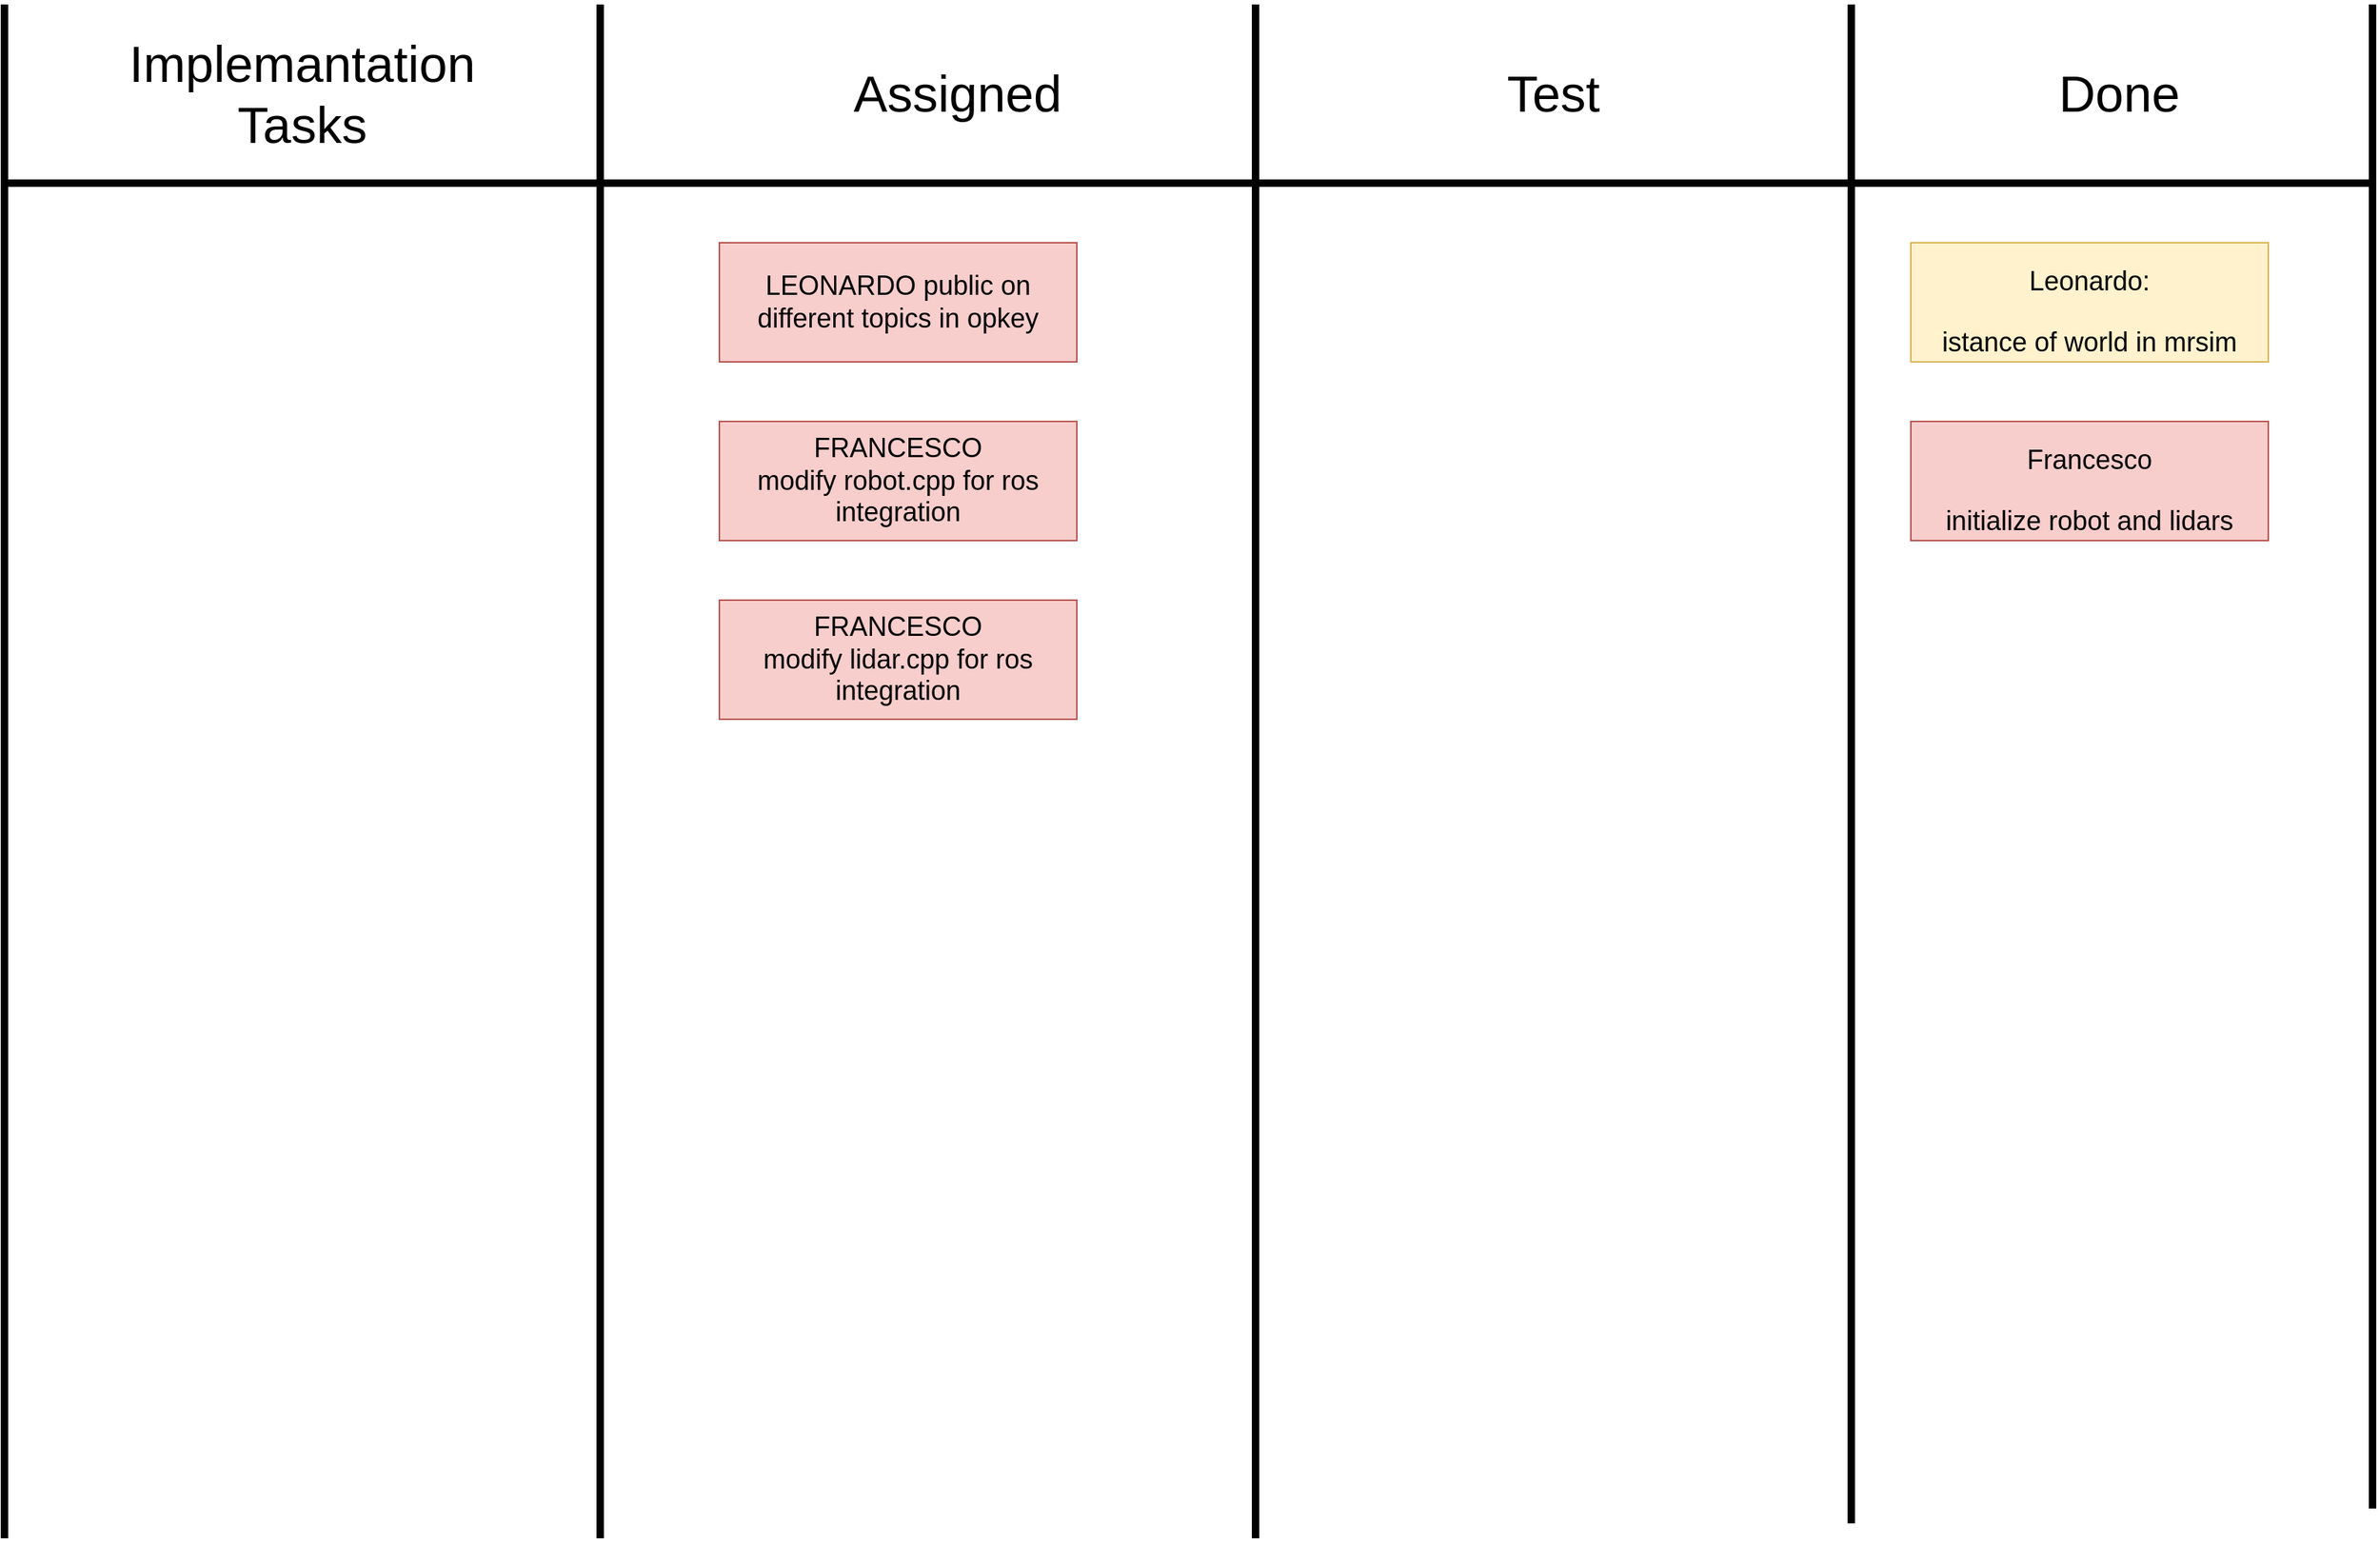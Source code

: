 <mxfile>
    <diagram id="rHv5sLaiqdBtB4qgF642" name="Page-1">
        <mxGraphModel dx="1131" dy="512" grid="1" gridSize="10" guides="1" tooltips="1" connect="1" arrows="1" fold="1" page="1" pageScale="1" pageWidth="1654" pageHeight="2336" math="0" shadow="0">
            <root>
                <mxCell id="0"/>
                <mxCell id="1" parent="0"/>
                <mxCell id="xb4AXjmRLnEu6CAvB97h-1" value="" style="endArrow=none;html=1;rounded=0;strokeWidth=5;" parent="1" edge="1">
                    <mxGeometry width="50" height="50" relative="1" as="geometry">
                        <mxPoint x="440" y="1070" as="sourcePoint"/>
                        <mxPoint x="440" y="40" as="targetPoint"/>
                    </mxGeometry>
                </mxCell>
                <mxCell id="xb4AXjmRLnEu6CAvB97h-2" value="" style="endArrow=none;html=1;rounded=0;strokeWidth=5;" parent="1" edge="1">
                    <mxGeometry width="50" height="50" relative="1" as="geometry">
                        <mxPoint x="40" y="1070" as="sourcePoint"/>
                        <mxPoint x="40" y="40" as="targetPoint"/>
                    </mxGeometry>
                </mxCell>
                <mxCell id="xb4AXjmRLnEu6CAvB97h-3" value="" style="endArrow=none;html=1;rounded=0;strokeWidth=5;" parent="1" edge="1">
                    <mxGeometry width="50" height="50" relative="1" as="geometry">
                        <mxPoint x="880" y="1070" as="sourcePoint"/>
                        <mxPoint x="880" y="40" as="targetPoint"/>
                    </mxGeometry>
                </mxCell>
                <mxCell id="xb4AXjmRLnEu6CAvB97h-4" value="" style="endArrow=none;html=1;rounded=0;strokeWidth=5;" parent="1" edge="1">
                    <mxGeometry width="50" height="50" relative="1" as="geometry">
                        <mxPoint x="1280" y="1060" as="sourcePoint"/>
                        <mxPoint x="1280" y="40" as="targetPoint"/>
                    </mxGeometry>
                </mxCell>
                <mxCell id="xb4AXjmRLnEu6CAvB97h-6" value="" style="endArrow=none;html=1;rounded=0;strokeWidth=5;" parent="1" edge="1">
                    <mxGeometry width="50" height="50" relative="1" as="geometry">
                        <mxPoint x="40" y="160" as="sourcePoint"/>
                        <mxPoint x="1630.463" y="160" as="targetPoint"/>
                    </mxGeometry>
                </mxCell>
                <mxCell id="xb4AXjmRLnEu6CAvB97h-7" value="&lt;font style=&quot;font-size: 34px;&quot;&gt;Implemantation Tasks&lt;/font&gt;" style="text;html=1;strokeColor=none;fillColor=none;align=center;verticalAlign=middle;whiteSpace=wrap;rounded=0;" parent="1" vertex="1">
                    <mxGeometry x="80" y="60" width="320" height="80" as="geometry"/>
                </mxCell>
                <mxCell id="xb4AXjmRLnEu6CAvB97h-8" value="&lt;font style=&quot;font-size: 34px;&quot;&gt;Assigned&lt;/font&gt;" style="text;html=1;strokeColor=none;fillColor=none;align=center;verticalAlign=middle;whiteSpace=wrap;rounded=0;" parent="1" vertex="1">
                    <mxGeometry x="520" y="60" width="320" height="80" as="geometry"/>
                </mxCell>
                <mxCell id="xb4AXjmRLnEu6CAvB97h-9" value="&lt;font style=&quot;font-size: 34px;&quot;&gt;Test&lt;/font&gt;" style="text;html=1;strokeColor=none;fillColor=none;align=center;verticalAlign=middle;whiteSpace=wrap;rounded=0;" parent="1" vertex="1">
                    <mxGeometry x="920" y="60" width="320" height="80" as="geometry"/>
                </mxCell>
                <mxCell id="xb4AXjmRLnEu6CAvB97h-13" value="&lt;font color=&quot;#000000&quot; style=&quot;font-size: 18px;&quot;&gt;Francesco&lt;br&gt;initialize robot and lidars&lt;/font&gt;" style="rounded=0;whiteSpace=wrap;html=1;fontSize=34;fillColor=#f8cecc;strokeColor=#b85450;" parent="1" vertex="1">
                    <mxGeometry x="1320" y="320" width="240" height="80" as="geometry"/>
                </mxCell>
                <mxCell id="xb4AXjmRLnEu6CAvB97h-14" value="&lt;font color=&quot;#000000&quot;&gt;LEONARDO public on different topics in opkey&lt;br&gt;&lt;/font&gt;" style="rounded=0;whiteSpace=wrap;html=1;fontSize=18;fillColor=#f8cecc;strokeColor=#b85450;" parent="1" vertex="1">
                    <mxGeometry x="520" y="200" width="240" height="80" as="geometry"/>
                </mxCell>
                <mxCell id="4" value="" style="endArrow=none;html=1;rounded=0;strokeWidth=5;" parent="1" edge="1">
                    <mxGeometry width="50" height="50" relative="1" as="geometry">
                        <mxPoint x="1630" y="1050" as="sourcePoint"/>
                        <mxPoint x="1630" y="40" as="targetPoint"/>
                    </mxGeometry>
                </mxCell>
                <mxCell id="5" value="&lt;font style=&quot;font-size: 34px;&quot;&gt;Done&lt;/font&gt;" style="text;html=1;strokeColor=none;fillColor=none;align=center;verticalAlign=middle;whiteSpace=wrap;rounded=0;" parent="1" vertex="1">
                    <mxGeometry x="1300" y="60" width="320" height="80" as="geometry"/>
                </mxCell>
                <mxCell id="7" value="&lt;font style=&quot;font-size: 18px;&quot;&gt;&lt;font color=&quot;#000000&quot;&gt;Leonardo: &lt;br&gt;istance of world in mrsim&lt;/font&gt;&lt;font&gt;&lt;br&gt;&lt;/font&gt;&lt;/font&gt;" style="rounded=0;whiteSpace=wrap;html=1;fontSize=34;fillColor=#fff2cc;strokeColor=#d6b656;" parent="1" vertex="1">
                    <mxGeometry x="1320" y="200" width="240" height="80" as="geometry"/>
                </mxCell>
                <mxCell id="9" value="&lt;font color=&quot;#000000&quot;&gt;FRANCESCO&lt;br&gt;modify robot.cpp for ros integration&lt;/font&gt;" style="rounded=0;whiteSpace=wrap;html=1;fontSize=18;fillColor=#f8cecc;strokeColor=#b85450;" vertex="1" parent="1">
                    <mxGeometry x="520" y="320" width="240" height="80" as="geometry"/>
                </mxCell>
                <mxCell id="10" value="&lt;font color=&quot;#000000&quot;&gt;FRANCESCO&lt;br&gt;modify lidar.cpp for ros integration&lt;/font&gt;" style="rounded=0;whiteSpace=wrap;html=1;fontSize=18;fillColor=#f8cecc;strokeColor=#b85450;" vertex="1" parent="1">
                    <mxGeometry x="520" y="440" width="240" height="80" as="geometry"/>
                </mxCell>
            </root>
        </mxGraphModel>
    </diagram>
</mxfile>